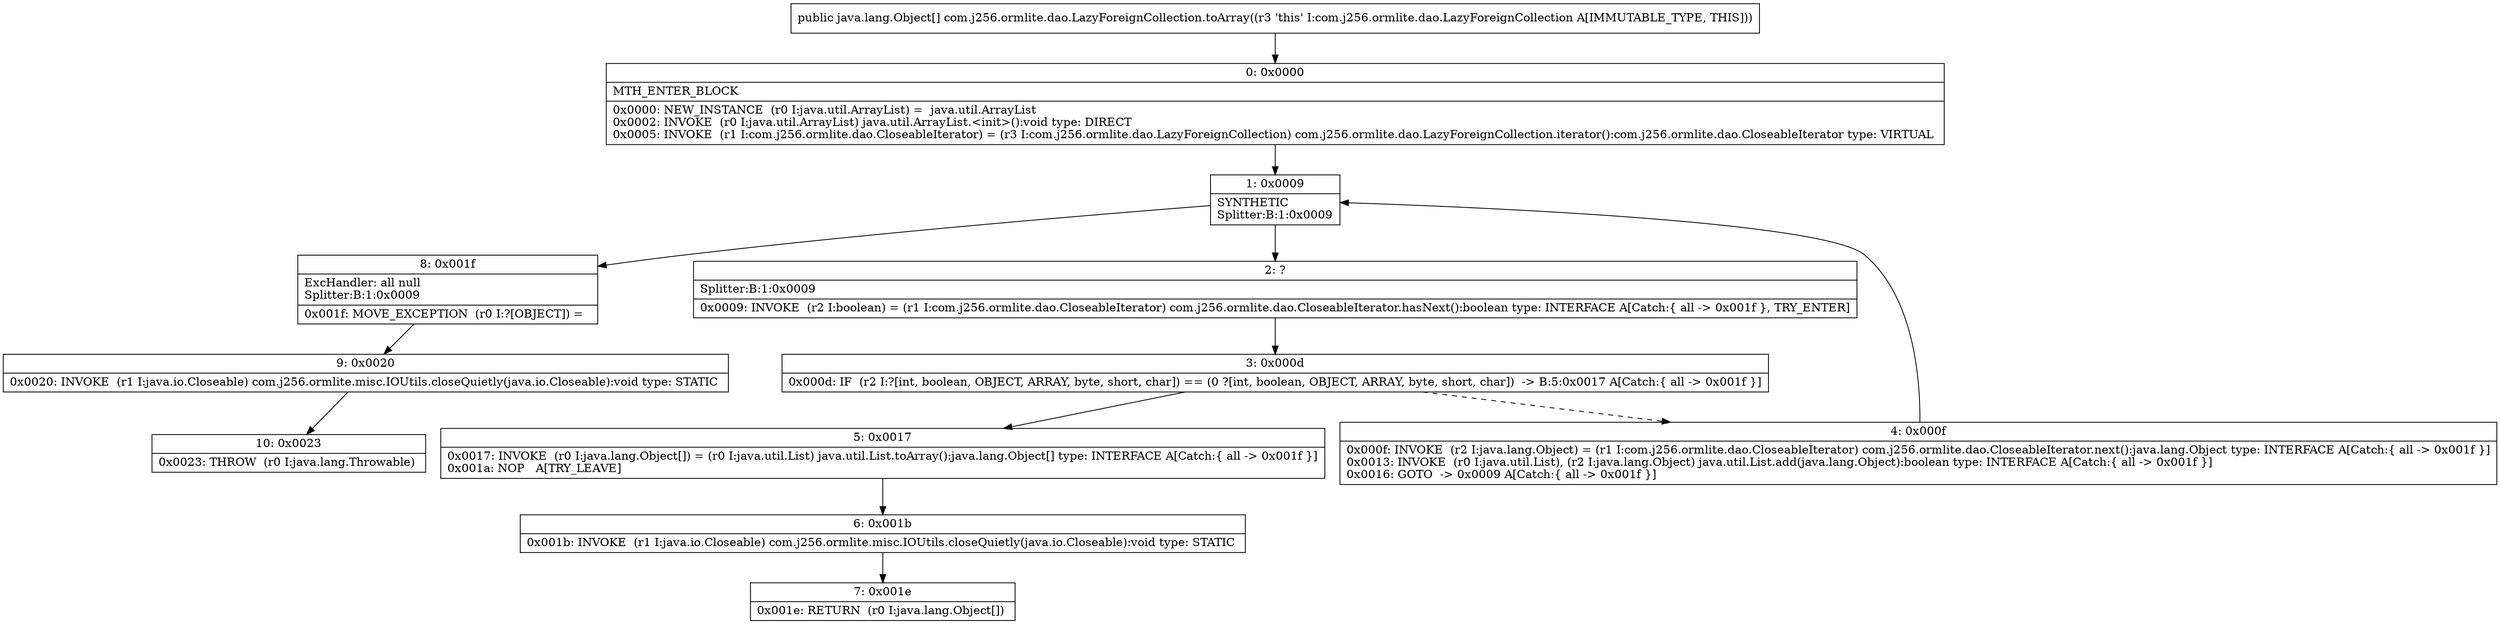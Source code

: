 digraph "CFG forcom.j256.ormlite.dao.LazyForeignCollection.toArray()[Ljava\/lang\/Object;" {
Node_0 [shape=record,label="{0\:\ 0x0000|MTH_ENTER_BLOCK\l|0x0000: NEW_INSTANCE  (r0 I:java.util.ArrayList) =  java.util.ArrayList \l0x0002: INVOKE  (r0 I:java.util.ArrayList) java.util.ArrayList.\<init\>():void type: DIRECT \l0x0005: INVOKE  (r1 I:com.j256.ormlite.dao.CloseableIterator) = (r3 I:com.j256.ormlite.dao.LazyForeignCollection) com.j256.ormlite.dao.LazyForeignCollection.iterator():com.j256.ormlite.dao.CloseableIterator type: VIRTUAL \l}"];
Node_1 [shape=record,label="{1\:\ 0x0009|SYNTHETIC\lSplitter:B:1:0x0009\l}"];
Node_2 [shape=record,label="{2\:\ ?|Splitter:B:1:0x0009\l|0x0009: INVOKE  (r2 I:boolean) = (r1 I:com.j256.ormlite.dao.CloseableIterator) com.j256.ormlite.dao.CloseableIterator.hasNext():boolean type: INTERFACE A[Catch:\{ all \-\> 0x001f \}, TRY_ENTER]\l}"];
Node_3 [shape=record,label="{3\:\ 0x000d|0x000d: IF  (r2 I:?[int, boolean, OBJECT, ARRAY, byte, short, char]) == (0 ?[int, boolean, OBJECT, ARRAY, byte, short, char])  \-\> B:5:0x0017 A[Catch:\{ all \-\> 0x001f \}]\l}"];
Node_4 [shape=record,label="{4\:\ 0x000f|0x000f: INVOKE  (r2 I:java.lang.Object) = (r1 I:com.j256.ormlite.dao.CloseableIterator) com.j256.ormlite.dao.CloseableIterator.next():java.lang.Object type: INTERFACE A[Catch:\{ all \-\> 0x001f \}]\l0x0013: INVOKE  (r0 I:java.util.List), (r2 I:java.lang.Object) java.util.List.add(java.lang.Object):boolean type: INTERFACE A[Catch:\{ all \-\> 0x001f \}]\l0x0016: GOTO  \-\> 0x0009 A[Catch:\{ all \-\> 0x001f \}]\l}"];
Node_5 [shape=record,label="{5\:\ 0x0017|0x0017: INVOKE  (r0 I:java.lang.Object[]) = (r0 I:java.util.List) java.util.List.toArray():java.lang.Object[] type: INTERFACE A[Catch:\{ all \-\> 0x001f \}]\l0x001a: NOP   A[TRY_LEAVE]\l}"];
Node_6 [shape=record,label="{6\:\ 0x001b|0x001b: INVOKE  (r1 I:java.io.Closeable) com.j256.ormlite.misc.IOUtils.closeQuietly(java.io.Closeable):void type: STATIC \l}"];
Node_7 [shape=record,label="{7\:\ 0x001e|0x001e: RETURN  (r0 I:java.lang.Object[]) \l}"];
Node_8 [shape=record,label="{8\:\ 0x001f|ExcHandler: all null\lSplitter:B:1:0x0009\l|0x001f: MOVE_EXCEPTION  (r0 I:?[OBJECT]) =  \l}"];
Node_9 [shape=record,label="{9\:\ 0x0020|0x0020: INVOKE  (r1 I:java.io.Closeable) com.j256.ormlite.misc.IOUtils.closeQuietly(java.io.Closeable):void type: STATIC \l}"];
Node_10 [shape=record,label="{10\:\ 0x0023|0x0023: THROW  (r0 I:java.lang.Throwable) \l}"];
MethodNode[shape=record,label="{public java.lang.Object[] com.j256.ormlite.dao.LazyForeignCollection.toArray((r3 'this' I:com.j256.ormlite.dao.LazyForeignCollection A[IMMUTABLE_TYPE, THIS])) }"];
MethodNode -> Node_0;
Node_0 -> Node_1;
Node_1 -> Node_2;
Node_1 -> Node_8;
Node_2 -> Node_3;
Node_3 -> Node_4[style=dashed];
Node_3 -> Node_5;
Node_4 -> Node_1;
Node_5 -> Node_6;
Node_6 -> Node_7;
Node_8 -> Node_9;
Node_9 -> Node_10;
}

